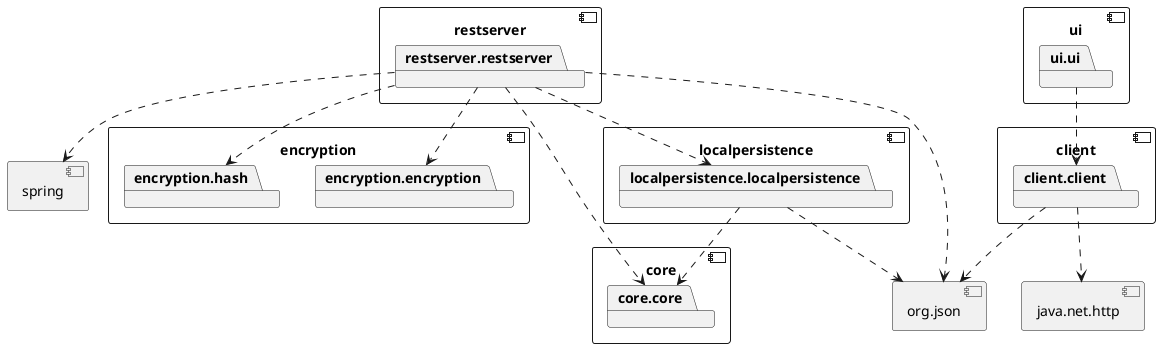 @startuml
component encryption{
package encryption.encryption
package encryption.hash
}

component ui{
package ui.ui
}

component client{
package client.client
}

component restserver{
package restserver.restserver
}

component localpersistence{
package localpersistence.localpersistence
}

component core{
package core.core
}

component java.net.http{
}
component org.json{
}
component spring{
}

restserver.restserver ..> core.core
restserver.restserver ..> encryption.encryption
restserver.restserver ..> encryption.hash
restserver.restserver ..> localpersistence.localpersistence
localpersistence.localpersistence ..> core.core
ui.ui ..> client.client
restserver.restserver ..> spring
localpersistence.localpersistence ..> org.json
restserver.restserver ..> org.json
client.client ..> org.json
client.client ..> java.net.http
@enduml